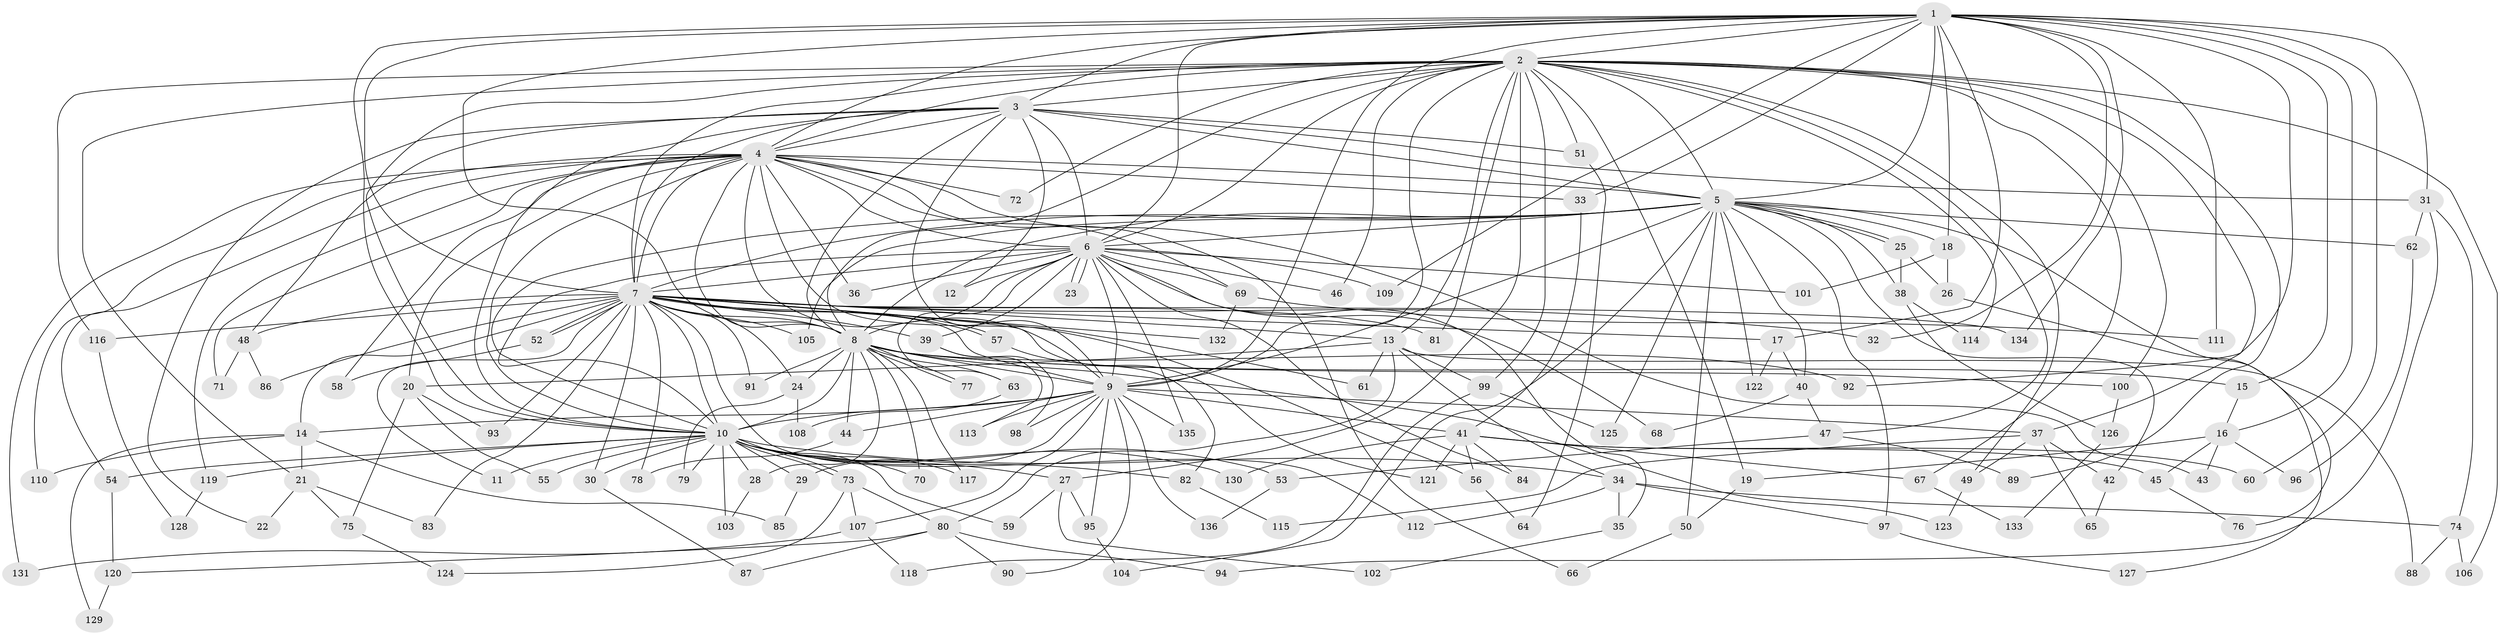 // coarse degree distribution, {31: 0.00980392156862745, 21: 0.0196078431372549, 13: 0.00980392156862745, 22: 0.00980392156862745, 34: 0.00980392156862745, 19: 0.00980392156862745, 18: 0.00980392156862745, 27: 0.00980392156862745, 2: 0.47058823529411764, 9: 0.0196078431372549, 6: 0.029411764705882353, 3: 0.2549019607843137, 7: 0.029411764705882353, 4: 0.058823529411764705, 5: 0.049019607843137254}
// Generated by graph-tools (version 1.1) at 2025/41/03/06/25 10:41:40]
// undirected, 136 vertices, 297 edges
graph export_dot {
graph [start="1"]
  node [color=gray90,style=filled];
  1;
  2;
  3;
  4;
  5;
  6;
  7;
  8;
  9;
  10;
  11;
  12;
  13;
  14;
  15;
  16;
  17;
  18;
  19;
  20;
  21;
  22;
  23;
  24;
  25;
  26;
  27;
  28;
  29;
  30;
  31;
  32;
  33;
  34;
  35;
  36;
  37;
  38;
  39;
  40;
  41;
  42;
  43;
  44;
  45;
  46;
  47;
  48;
  49;
  50;
  51;
  52;
  53;
  54;
  55;
  56;
  57;
  58;
  59;
  60;
  61;
  62;
  63;
  64;
  65;
  66;
  67;
  68;
  69;
  70;
  71;
  72;
  73;
  74;
  75;
  76;
  77;
  78;
  79;
  80;
  81;
  82;
  83;
  84;
  85;
  86;
  87;
  88;
  89;
  90;
  91;
  92;
  93;
  94;
  95;
  96;
  97;
  98;
  99;
  100;
  101;
  102;
  103;
  104;
  105;
  106;
  107;
  108;
  109;
  110;
  111;
  112;
  113;
  114;
  115;
  116;
  117;
  118;
  119;
  120;
  121;
  122;
  123;
  124;
  125;
  126;
  127;
  128;
  129;
  130;
  131;
  132;
  133;
  134;
  135;
  136;
  1 -- 2;
  1 -- 3;
  1 -- 4;
  1 -- 5;
  1 -- 6;
  1 -- 7;
  1 -- 8;
  1 -- 9;
  1 -- 10;
  1 -- 15;
  1 -- 16;
  1 -- 17;
  1 -- 18;
  1 -- 31;
  1 -- 32;
  1 -- 33;
  1 -- 60;
  1 -- 92;
  1 -- 109;
  1 -- 111;
  1 -- 134;
  2 -- 3;
  2 -- 4;
  2 -- 5;
  2 -- 6;
  2 -- 7;
  2 -- 8;
  2 -- 9;
  2 -- 10;
  2 -- 13;
  2 -- 19;
  2 -- 21;
  2 -- 27;
  2 -- 37;
  2 -- 46;
  2 -- 47;
  2 -- 49;
  2 -- 51;
  2 -- 67;
  2 -- 72;
  2 -- 81;
  2 -- 89;
  2 -- 99;
  2 -- 100;
  2 -- 106;
  2 -- 114;
  2 -- 116;
  3 -- 4;
  3 -- 5;
  3 -- 6;
  3 -- 7;
  3 -- 8;
  3 -- 9;
  3 -- 10;
  3 -- 12;
  3 -- 22;
  3 -- 31;
  3 -- 48;
  3 -- 51;
  4 -- 5;
  4 -- 6;
  4 -- 7;
  4 -- 8;
  4 -- 9;
  4 -- 10;
  4 -- 20;
  4 -- 33;
  4 -- 36;
  4 -- 43;
  4 -- 54;
  4 -- 58;
  4 -- 61;
  4 -- 66;
  4 -- 69;
  4 -- 71;
  4 -- 72;
  4 -- 110;
  4 -- 119;
  4 -- 131;
  5 -- 6;
  5 -- 7;
  5 -- 8;
  5 -- 9;
  5 -- 10;
  5 -- 18;
  5 -- 25;
  5 -- 25;
  5 -- 38;
  5 -- 40;
  5 -- 42;
  5 -- 50;
  5 -- 62;
  5 -- 76;
  5 -- 97;
  5 -- 104;
  5 -- 105;
  5 -- 122;
  5 -- 125;
  6 -- 7;
  6 -- 8;
  6 -- 9;
  6 -- 10;
  6 -- 12;
  6 -- 23;
  6 -- 23;
  6 -- 35;
  6 -- 36;
  6 -- 39;
  6 -- 46;
  6 -- 63;
  6 -- 68;
  6 -- 69;
  6 -- 84;
  6 -- 101;
  6 -- 109;
  6 -- 135;
  7 -- 8;
  7 -- 9;
  7 -- 10;
  7 -- 11;
  7 -- 13;
  7 -- 14;
  7 -- 17;
  7 -- 24;
  7 -- 30;
  7 -- 32;
  7 -- 39;
  7 -- 48;
  7 -- 52;
  7 -- 52;
  7 -- 56;
  7 -- 57;
  7 -- 57;
  7 -- 78;
  7 -- 81;
  7 -- 83;
  7 -- 86;
  7 -- 91;
  7 -- 93;
  7 -- 105;
  7 -- 112;
  7 -- 116;
  7 -- 121;
  7 -- 132;
  7 -- 134;
  8 -- 9;
  8 -- 10;
  8 -- 15;
  8 -- 24;
  8 -- 28;
  8 -- 44;
  8 -- 63;
  8 -- 70;
  8 -- 77;
  8 -- 77;
  8 -- 91;
  8 -- 92;
  8 -- 100;
  8 -- 117;
  8 -- 123;
  9 -- 10;
  9 -- 14;
  9 -- 29;
  9 -- 37;
  9 -- 41;
  9 -- 44;
  9 -- 90;
  9 -- 95;
  9 -- 98;
  9 -- 107;
  9 -- 113;
  9 -- 135;
  9 -- 136;
  10 -- 11;
  10 -- 27;
  10 -- 28;
  10 -- 29;
  10 -- 30;
  10 -- 34;
  10 -- 53;
  10 -- 54;
  10 -- 55;
  10 -- 59;
  10 -- 70;
  10 -- 73;
  10 -- 73;
  10 -- 79;
  10 -- 82;
  10 -- 103;
  10 -- 117;
  10 -- 119;
  10 -- 130;
  13 -- 20;
  13 -- 34;
  13 -- 61;
  13 -- 80;
  13 -- 88;
  13 -- 99;
  14 -- 21;
  14 -- 85;
  14 -- 110;
  14 -- 129;
  15 -- 16;
  16 -- 19;
  16 -- 43;
  16 -- 45;
  16 -- 96;
  17 -- 40;
  17 -- 122;
  18 -- 26;
  18 -- 101;
  19 -- 50;
  20 -- 55;
  20 -- 75;
  20 -- 93;
  21 -- 22;
  21 -- 75;
  21 -- 83;
  24 -- 79;
  24 -- 108;
  25 -- 26;
  25 -- 38;
  26 -- 127;
  27 -- 59;
  27 -- 95;
  27 -- 102;
  28 -- 103;
  29 -- 85;
  30 -- 87;
  31 -- 62;
  31 -- 74;
  31 -- 94;
  33 -- 41;
  34 -- 35;
  34 -- 74;
  34 -- 97;
  34 -- 112;
  35 -- 102;
  37 -- 42;
  37 -- 49;
  37 -- 65;
  37 -- 115;
  38 -- 114;
  38 -- 126;
  39 -- 98;
  39 -- 113;
  40 -- 47;
  40 -- 68;
  41 -- 45;
  41 -- 56;
  41 -- 60;
  41 -- 67;
  41 -- 84;
  41 -- 121;
  41 -- 130;
  42 -- 65;
  44 -- 78;
  45 -- 76;
  47 -- 53;
  47 -- 89;
  48 -- 71;
  48 -- 86;
  49 -- 123;
  50 -- 66;
  51 -- 64;
  52 -- 58;
  53 -- 136;
  54 -- 120;
  56 -- 64;
  57 -- 82;
  62 -- 96;
  63 -- 108;
  67 -- 133;
  69 -- 111;
  69 -- 132;
  73 -- 80;
  73 -- 107;
  73 -- 124;
  74 -- 88;
  74 -- 106;
  75 -- 124;
  80 -- 87;
  80 -- 90;
  80 -- 94;
  80 -- 120;
  82 -- 115;
  95 -- 104;
  97 -- 127;
  99 -- 118;
  99 -- 125;
  100 -- 126;
  107 -- 118;
  107 -- 131;
  116 -- 128;
  119 -- 128;
  120 -- 129;
  126 -- 133;
}
